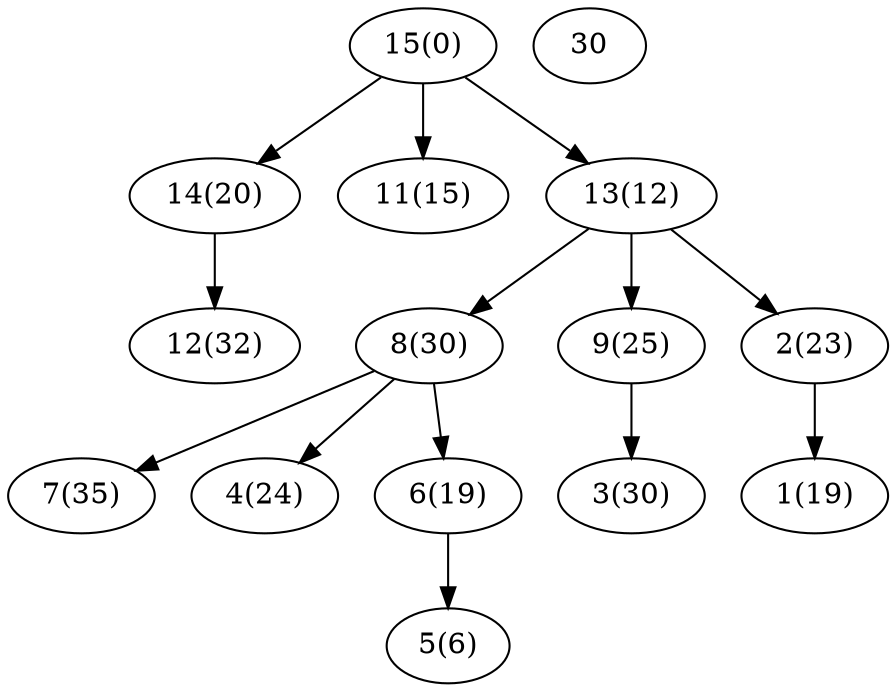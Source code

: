 digraph sample {
15 [label="15(0)"];
12 [label="12(32)"];
14 [label="14(20)"];
7 [label="7(35)"];
4 [label="4(24)"];
5 [label="5(6)"];
6 [label="6(19)"];
8 [label="8(30)"];
3 [label="3(30)"];
11 [label="11(15)"];
9 [label="9(25)"];
1 [label="1(19)"];
2 [label="2(23)"];
13 [label="13(12)"];
2 -> 1[color="black"];
6 -> 5[color="black"];
8 -> 4[color="black"];
8 -> 6[color="black"];
8 -> 7[color="black"];
9 -> 3[color="black"];
13 -> 2[color="black"];
13 -> 8[color="black"];
13 -> 9[color="black"];
14 -> 12[color="black"];
15 -> 11[color="black"];
15 -> 13[color="black"];
15 -> 14[color="black"];
30[color="black"];
}